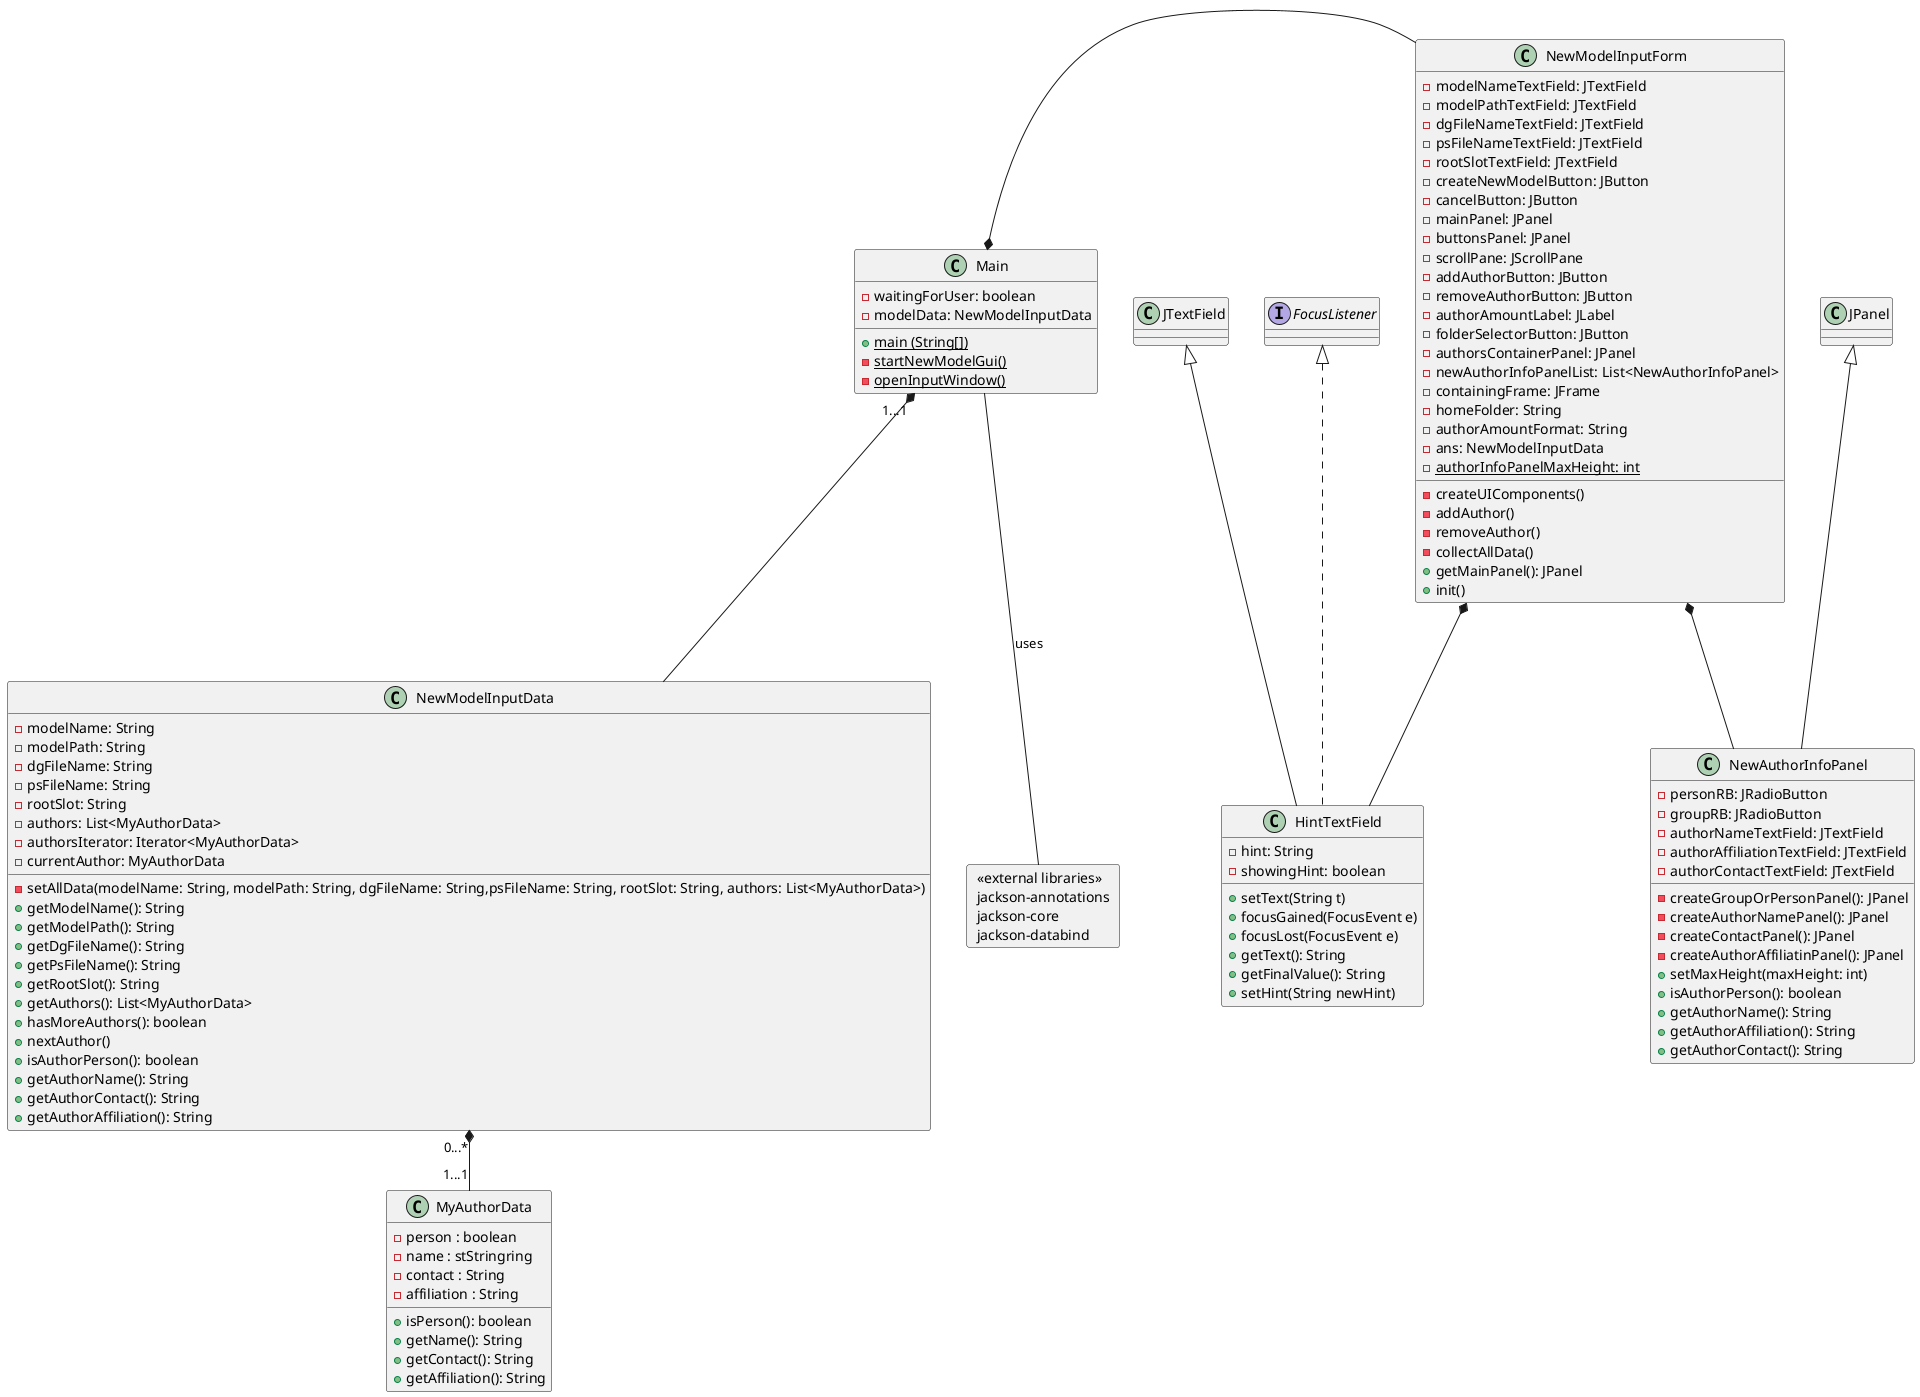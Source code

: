 @startuml
card ext [
    <<external libraries>>
    jackson-annotations
	jackson-core
	jackson-databind
]

class Main {
	- waitingForUser: boolean
	- modelData: NewModelInputData

	+ {static} main (String[])
	- {static} startNewModelGui()
	- {static} openInputWindow()
}


class MyAuthorData {
	- person : boolean
	- name : stStringring
	- contact : String
	- affiliation : String

	+ isPerson(): boolean
	+ getName(): String
	+ getContact(): String
	+ getAffiliation(): String
}

class NewModelInputData {
	-  modelName: String
    -  modelPath: String
    -  dgFileName: String
    -  psFileName: String
    -  rootSlot: String
    - authors: List<MyAuthorData>
    - authorsIterator: Iterator<MyAuthorData>
    - currentAuthor: MyAuthorData

	-setAllData(modelName: String, modelPath: String, dgFileName: String,psFileName: String, rootSlot: String, authors: List<MyAuthorData>)
	+getModelName(): String
	+getModelPath(): String
	+getDgFileName(): String
	+getPsFileName(): String
	+getRootSlot(): String
	+getAuthors(): List<MyAuthorData>
	+hasMoreAuthors(): boolean
	+nextAuthor()
	+isAuthorPerson(): boolean
	+getAuthorName(): String
	+getAuthorContact(): String
	+getAuthorAffiliation(): String
}

class NewModelInputForm {
	- modelNameTextField: JTextField
    - modelPathTextField: JTextField
    - dgFileNameTextField: JTextField
    - psFileNameTextField: JTextField
    - rootSlotTextField: JTextField
    - createNewModelButton: JButton
    - cancelButton: JButton
    - mainPanel: JPanel
    - buttonsPanel: JPanel
    - scrollPane: JScrollPane 
    - addAuthorButton: JButton
    - removeAuthorButton: JButton
    - authorAmountLabel: JLabel
    - folderSelectorButton: JButton
    - authorsContainerPanel: JPanel
    - newAuthorInfoPanelList: List<NewAuthorInfoPanel> 
    - containingFrame: JFrame
    - homeFolder: String
    - authorAmountFormat: String
    - ans: NewModelInputData 
	- {static} authorInfoPanelMaxHeight: int

	- createUIComponents()
	- addAuthor()
	- removeAuthor()
	- collectAllData()
	+ getMainPanel(): JPanel
	+ init()
}

class HintTextField extends JTextField implements FocusListener {
	- hint: String
	- showingHint: boolean

	+ setText(String t)
	+ focusGained(FocusEvent e)
	+ focusLost(FocusEvent e)
	+ getText(): String
	+ getFinalValue(): String
	+ setHint(String newHint)
}

class NewAuthorInfoPanel extends JPanel {
	- personRB: JRadioButton
	- groupRB: JRadioButton
	- authorNameTextField: JTextField
	- authorAffiliationTextField: JTextField 
	- authorContactTextField: JTextField 

	- createGroupOrPersonPanel(): JPanel
	- createAuthorNamePanel(): JPanel 
	- createContactPanel(): JPanel 
	- createAuthorAffiliatinPanel(): JPanel
	+ setMaxHeight(maxHeight: int)
	+ isAuthorPerson(): boolean
	+ getAuthorName(): String
	+ getAuthorAffiliation(): String
	+ getAuthorContact(): String
}

Main -- ext: uses
NewModelInputData "0...*" *-- "1...1" MyAuthorData
Main "1...1" *-- NewModelInputData

NewModelInputForm *-- HintTextField
NewModelInputForm *-- NewAuthorInfoPanel
Main *---right- NewModelInputForm

@enduml
